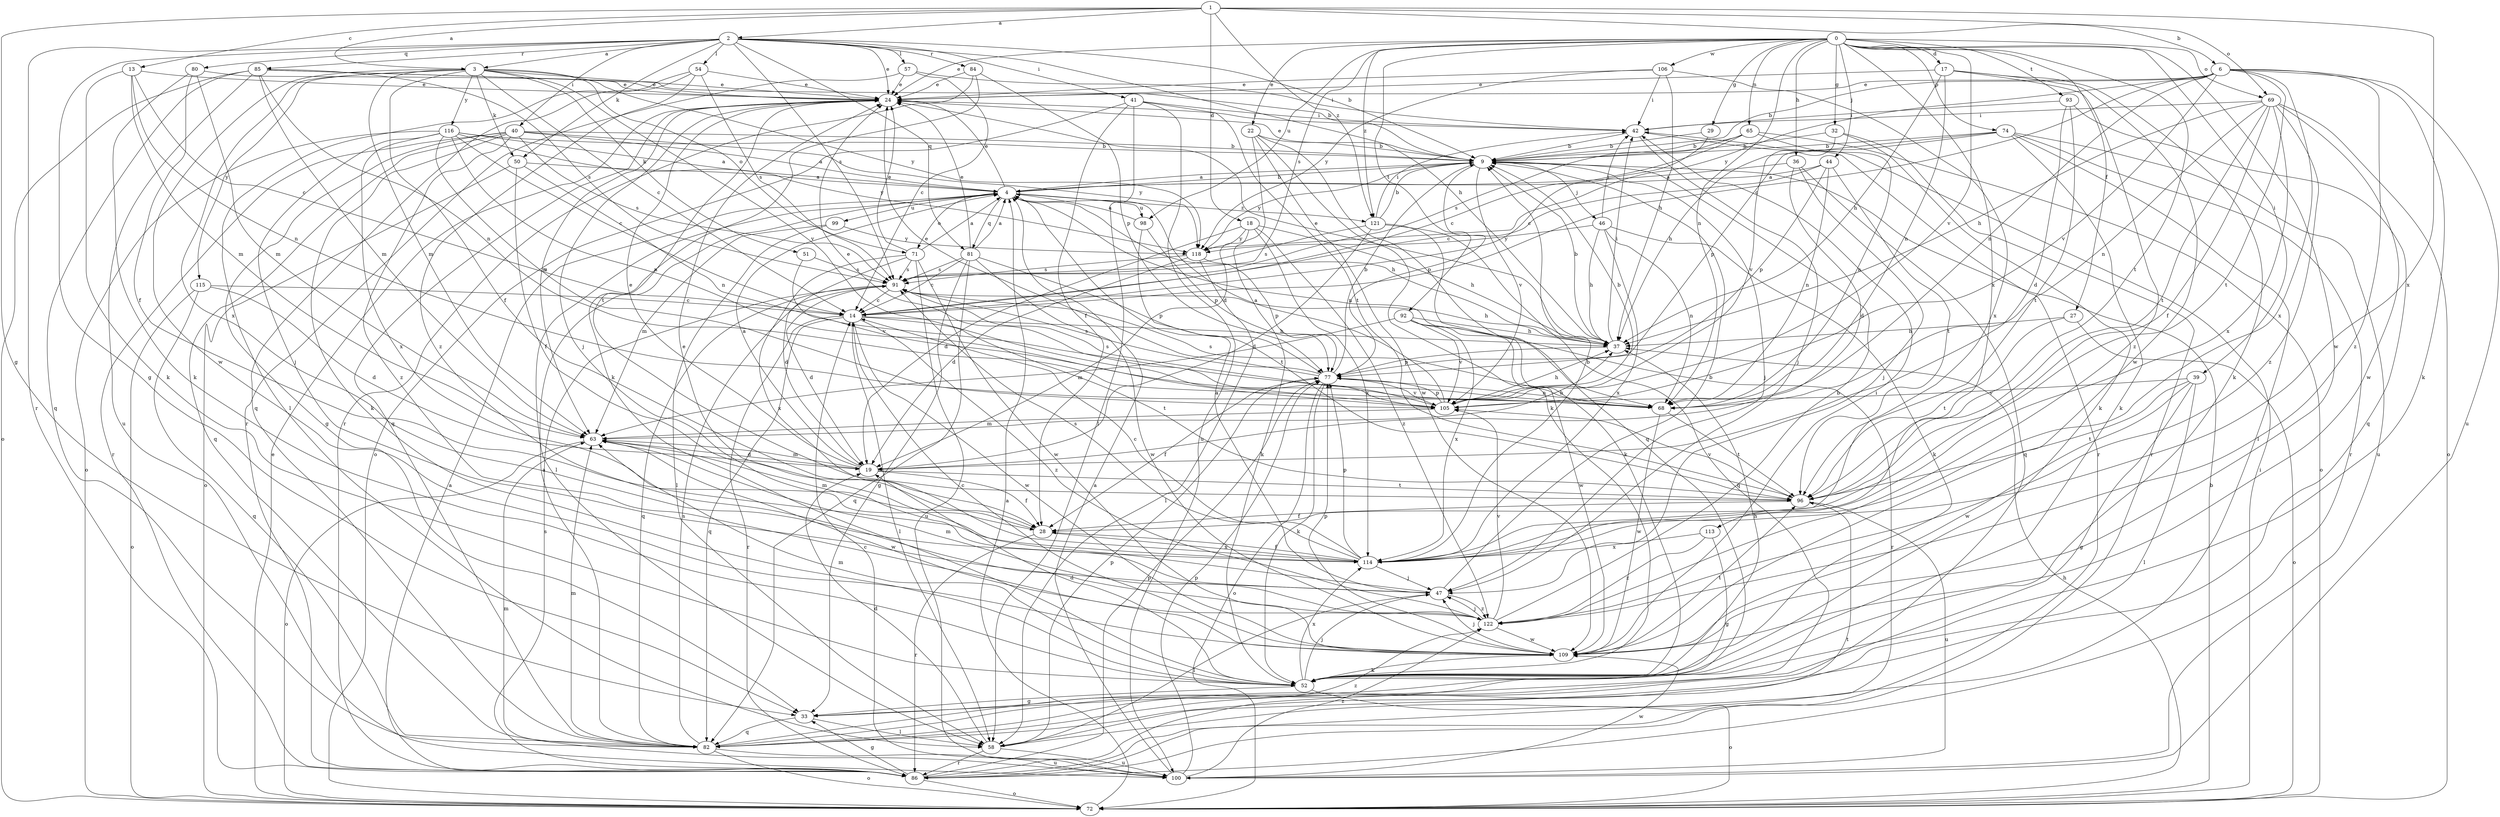 strict digraph  {
0;
1;
2;
3;
4;
6;
9;
13;
14;
17;
18;
19;
22;
24;
27;
28;
29;
32;
33;
36;
37;
39;
40;
41;
42;
44;
46;
47;
50;
51;
52;
54;
57;
58;
63;
65;
68;
69;
71;
72;
74;
77;
80;
81;
82;
84;
85;
86;
91;
92;
93;
96;
98;
99;
100;
105;
106;
109;
113;
114;
115;
116;
118;
121;
122;
0 -> 17  [label=d];
0 -> 22  [label=e];
0 -> 24  [label=e];
0 -> 27  [label=f];
0 -> 29  [label=g];
0 -> 32  [label=g];
0 -> 36  [label=h];
0 -> 39  [label=i];
0 -> 44  [label=j];
0 -> 65  [label=n];
0 -> 68  [label=n];
0 -> 69  [label=o];
0 -> 74  [label=p];
0 -> 91  [label=s];
0 -> 92  [label=t];
0 -> 93  [label=t];
0 -> 96  [label=t];
0 -> 98  [label=u];
0 -> 105  [label=v];
0 -> 106  [label=w];
0 -> 109  [label=w];
0 -> 113  [label=x];
0 -> 121  [label=z];
1 -> 2  [label=a];
1 -> 3  [label=a];
1 -> 6  [label=b];
1 -> 13  [label=c];
1 -> 18  [label=d];
1 -> 33  [label=g];
1 -> 69  [label=o];
1 -> 114  [label=x];
1 -> 121  [label=z];
2 -> 3  [label=a];
2 -> 9  [label=b];
2 -> 24  [label=e];
2 -> 33  [label=g];
2 -> 37  [label=h];
2 -> 40  [label=i];
2 -> 41  [label=i];
2 -> 50  [label=k];
2 -> 54  [label=l];
2 -> 57  [label=l];
2 -> 80  [label=q];
2 -> 81  [label=q];
2 -> 84  [label=r];
2 -> 85  [label=r];
2 -> 86  [label=r];
2 -> 91  [label=s];
3 -> 14  [label=c];
3 -> 24  [label=e];
3 -> 28  [label=f];
3 -> 50  [label=k];
3 -> 51  [label=k];
3 -> 63  [label=m];
3 -> 71  [label=o];
3 -> 105  [label=v];
3 -> 109  [label=w];
3 -> 114  [label=x];
3 -> 115  [label=y];
3 -> 116  [label=y];
3 -> 118  [label=y];
4 -> 9  [label=b];
4 -> 24  [label=e];
4 -> 37  [label=h];
4 -> 58  [label=l];
4 -> 68  [label=n];
4 -> 71  [label=o];
4 -> 81  [label=q];
4 -> 98  [label=u];
4 -> 99  [label=u];
4 -> 121  [label=z];
6 -> 9  [label=b];
6 -> 14  [label=c];
6 -> 24  [label=e];
6 -> 52  [label=k];
6 -> 68  [label=n];
6 -> 96  [label=t];
6 -> 100  [label=u];
6 -> 105  [label=v];
6 -> 114  [label=x];
6 -> 118  [label=y];
6 -> 122  [label=z];
9 -> 4  [label=a];
9 -> 24  [label=e];
9 -> 46  [label=j];
9 -> 47  [label=j];
9 -> 77  [label=p];
9 -> 105  [label=v];
9 -> 118  [label=y];
13 -> 14  [label=c];
13 -> 24  [label=e];
13 -> 52  [label=k];
13 -> 63  [label=m];
13 -> 68  [label=n];
14 -> 37  [label=h];
14 -> 58  [label=l];
14 -> 82  [label=q];
14 -> 86  [label=r];
14 -> 96  [label=t];
14 -> 109  [label=w];
14 -> 122  [label=z];
17 -> 24  [label=e];
17 -> 37  [label=h];
17 -> 52  [label=k];
17 -> 68  [label=n];
17 -> 109  [label=w];
17 -> 122  [label=z];
18 -> 19  [label=d];
18 -> 37  [label=h];
18 -> 52  [label=k];
18 -> 114  [label=x];
18 -> 118  [label=y];
18 -> 122  [label=z];
19 -> 4  [label=a];
19 -> 24  [label=e];
19 -> 28  [label=f];
19 -> 63  [label=m];
19 -> 96  [label=t];
22 -> 9  [label=b];
22 -> 19  [label=d];
22 -> 52  [label=k];
22 -> 82  [label=q];
22 -> 109  [label=w];
24 -> 42  [label=i];
24 -> 47  [label=j];
24 -> 63  [label=m];
24 -> 82  [label=q];
24 -> 96  [label=t];
27 -> 37  [label=h];
27 -> 72  [label=o];
27 -> 96  [label=t];
28 -> 63  [label=m];
28 -> 86  [label=r];
28 -> 114  [label=x];
29 -> 9  [label=b];
29 -> 14  [label=c];
32 -> 9  [label=b];
32 -> 52  [label=k];
32 -> 86  [label=r];
32 -> 105  [label=v];
33 -> 58  [label=l];
33 -> 82  [label=q];
36 -> 4  [label=a];
36 -> 19  [label=d];
36 -> 47  [label=j];
36 -> 82  [label=q];
37 -> 9  [label=b];
37 -> 24  [label=e];
37 -> 42  [label=i];
37 -> 77  [label=p];
39 -> 33  [label=g];
39 -> 58  [label=l];
39 -> 96  [label=t];
39 -> 105  [label=v];
39 -> 109  [label=w];
40 -> 4  [label=a];
40 -> 9  [label=b];
40 -> 33  [label=g];
40 -> 52  [label=k];
40 -> 82  [label=q];
40 -> 86  [label=r];
40 -> 91  [label=s];
40 -> 118  [label=y];
40 -> 122  [label=z];
41 -> 28  [label=f];
41 -> 42  [label=i];
41 -> 58  [label=l];
41 -> 72  [label=o];
41 -> 96  [label=t];
41 -> 100  [label=u];
42 -> 9  [label=b];
42 -> 47  [label=j];
42 -> 86  [label=r];
44 -> 4  [label=a];
44 -> 14  [label=c];
44 -> 68  [label=n];
44 -> 77  [label=p];
44 -> 96  [label=t];
46 -> 37  [label=h];
46 -> 42  [label=i];
46 -> 52  [label=k];
46 -> 68  [label=n];
46 -> 114  [label=x];
46 -> 118  [label=y];
47 -> 4  [label=a];
47 -> 9  [label=b];
47 -> 24  [label=e];
47 -> 58  [label=l];
47 -> 122  [label=z];
50 -> 4  [label=a];
50 -> 28  [label=f];
50 -> 68  [label=n];
50 -> 72  [label=o];
51 -> 91  [label=s];
51 -> 105  [label=v];
52 -> 19  [label=d];
52 -> 33  [label=g];
52 -> 37  [label=h];
52 -> 47  [label=j];
52 -> 63  [label=m];
52 -> 72  [label=o];
52 -> 114  [label=x];
54 -> 24  [label=e];
54 -> 58  [label=l];
54 -> 82  [label=q];
54 -> 91  [label=s];
54 -> 122  [label=z];
57 -> 14  [label=c];
57 -> 24  [label=e];
57 -> 42  [label=i];
57 -> 86  [label=r];
58 -> 19  [label=d];
58 -> 77  [label=p];
58 -> 86  [label=r];
58 -> 100  [label=u];
63 -> 19  [label=d];
63 -> 37  [label=h];
63 -> 72  [label=o];
63 -> 109  [label=w];
65 -> 9  [label=b];
65 -> 14  [label=c];
65 -> 68  [label=n];
65 -> 72  [label=o];
65 -> 91  [label=s];
68 -> 91  [label=s];
68 -> 96  [label=t];
68 -> 109  [label=w];
69 -> 28  [label=f];
69 -> 37  [label=h];
69 -> 42  [label=i];
69 -> 68  [label=n];
69 -> 72  [label=o];
69 -> 96  [label=t];
69 -> 109  [label=w];
69 -> 114  [label=x];
69 -> 122  [label=z];
71 -> 4  [label=a];
71 -> 19  [label=d];
71 -> 24  [label=e];
71 -> 91  [label=s];
71 -> 100  [label=u];
71 -> 109  [label=w];
71 -> 114  [label=x];
72 -> 4  [label=a];
72 -> 9  [label=b];
72 -> 24  [label=e];
72 -> 37  [label=h];
72 -> 42  [label=i];
74 -> 9  [label=b];
74 -> 37  [label=h];
74 -> 52  [label=k];
74 -> 58  [label=l];
74 -> 77  [label=p];
74 -> 86  [label=r];
74 -> 100  [label=u];
77 -> 9  [label=b];
77 -> 24  [label=e];
77 -> 28  [label=f];
77 -> 52  [label=k];
77 -> 68  [label=n];
77 -> 72  [label=o];
77 -> 91  [label=s];
77 -> 105  [label=v];
80 -> 24  [label=e];
80 -> 28  [label=f];
80 -> 52  [label=k];
80 -> 63  [label=m];
81 -> 4  [label=a];
81 -> 14  [label=c];
81 -> 24  [label=e];
81 -> 33  [label=g];
81 -> 77  [label=p];
81 -> 82  [label=q];
81 -> 91  [label=s];
81 -> 109  [label=w];
82 -> 4  [label=a];
82 -> 63  [label=m];
82 -> 72  [label=o];
82 -> 91  [label=s];
82 -> 100  [label=u];
82 -> 122  [label=z];
84 -> 24  [label=e];
84 -> 52  [label=k];
84 -> 77  [label=p];
84 -> 86  [label=r];
85 -> 9  [label=b];
85 -> 24  [label=e];
85 -> 63  [label=m];
85 -> 68  [label=n];
85 -> 72  [label=o];
85 -> 82  [label=q];
85 -> 91  [label=s];
85 -> 100  [label=u];
86 -> 4  [label=a];
86 -> 33  [label=g];
86 -> 72  [label=o];
86 -> 77  [label=p];
86 -> 91  [label=s];
86 -> 96  [label=t];
91 -> 14  [label=c];
91 -> 19  [label=d];
91 -> 37  [label=h];
91 -> 82  [label=q];
92 -> 37  [label=h];
92 -> 63  [label=m];
92 -> 86  [label=r];
92 -> 105  [label=v];
92 -> 109  [label=w];
92 -> 114  [label=x];
93 -> 19  [label=d];
93 -> 42  [label=i];
93 -> 82  [label=q];
93 -> 96  [label=t];
96 -> 28  [label=f];
96 -> 100  [label=u];
96 -> 105  [label=v];
98 -> 4  [label=a];
98 -> 77  [label=p];
98 -> 96  [label=t];
99 -> 58  [label=l];
99 -> 63  [label=m];
99 -> 118  [label=y];
100 -> 4  [label=a];
100 -> 14  [label=c];
100 -> 63  [label=m];
100 -> 77  [label=p];
100 -> 109  [label=w];
100 -> 122  [label=z];
105 -> 4  [label=a];
105 -> 9  [label=b];
105 -> 24  [label=e];
105 -> 37  [label=h];
105 -> 63  [label=m];
105 -> 77  [label=p];
105 -> 91  [label=s];
106 -> 24  [label=e];
106 -> 37  [label=h];
106 -> 42  [label=i];
106 -> 114  [label=x];
106 -> 118  [label=y];
109 -> 14  [label=c];
109 -> 42  [label=i];
109 -> 47  [label=j];
109 -> 52  [label=k];
109 -> 77  [label=p];
109 -> 96  [label=t];
113 -> 33  [label=g];
113 -> 114  [label=x];
113 -> 122  [label=z];
114 -> 9  [label=b];
114 -> 14  [label=c];
114 -> 28  [label=f];
114 -> 47  [label=j];
114 -> 77  [label=p];
114 -> 91  [label=s];
115 -> 14  [label=c];
115 -> 19  [label=d];
115 -> 72  [label=o];
115 -> 82  [label=q];
116 -> 4  [label=a];
116 -> 9  [label=b];
116 -> 14  [label=c];
116 -> 47  [label=j];
116 -> 68  [label=n];
116 -> 72  [label=o];
116 -> 105  [label=v];
116 -> 114  [label=x];
116 -> 118  [label=y];
118 -> 19  [label=d];
118 -> 58  [label=l];
118 -> 77  [label=p];
118 -> 91  [label=s];
121 -> 9  [label=b];
121 -> 19  [label=d];
121 -> 42  [label=i];
121 -> 52  [label=k];
121 -> 82  [label=q];
121 -> 91  [label=s];
122 -> 9  [label=b];
122 -> 47  [label=j];
122 -> 63  [label=m];
122 -> 105  [label=v];
122 -> 109  [label=w];
}
